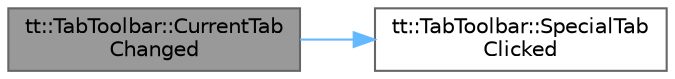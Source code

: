 digraph "tt::TabToolbar::CurrentTabChanged"
{
 // LATEX_PDF_SIZE
  bgcolor="transparent";
  edge [fontname=Helvetica,fontsize=10,labelfontname=Helvetica,labelfontsize=10];
  node [fontname=Helvetica,fontsize=10,shape=box,height=0.2,width=0.4];
  rankdir="LR";
  Node1 [id="Node000001",label="tt::TabToolbar::CurrentTab\lChanged",height=0.2,width=0.4,color="gray40", fillcolor="grey60", style="filled", fontcolor="black",tooltip=" "];
  Node1 -> Node2 [id="edge1_Node000001_Node000002",color="steelblue1",style="solid",tooltip=" "];
  Node2 [id="Node000002",label="tt::TabToolbar::SpecialTab\lClicked",height=0.2,width=0.4,color="grey40", fillcolor="white", style="filled",URL="$classtt_1_1_tab_toolbar.html#ad53e8a9ee2830bd4876602fd7363b657",tooltip=" "];
}
